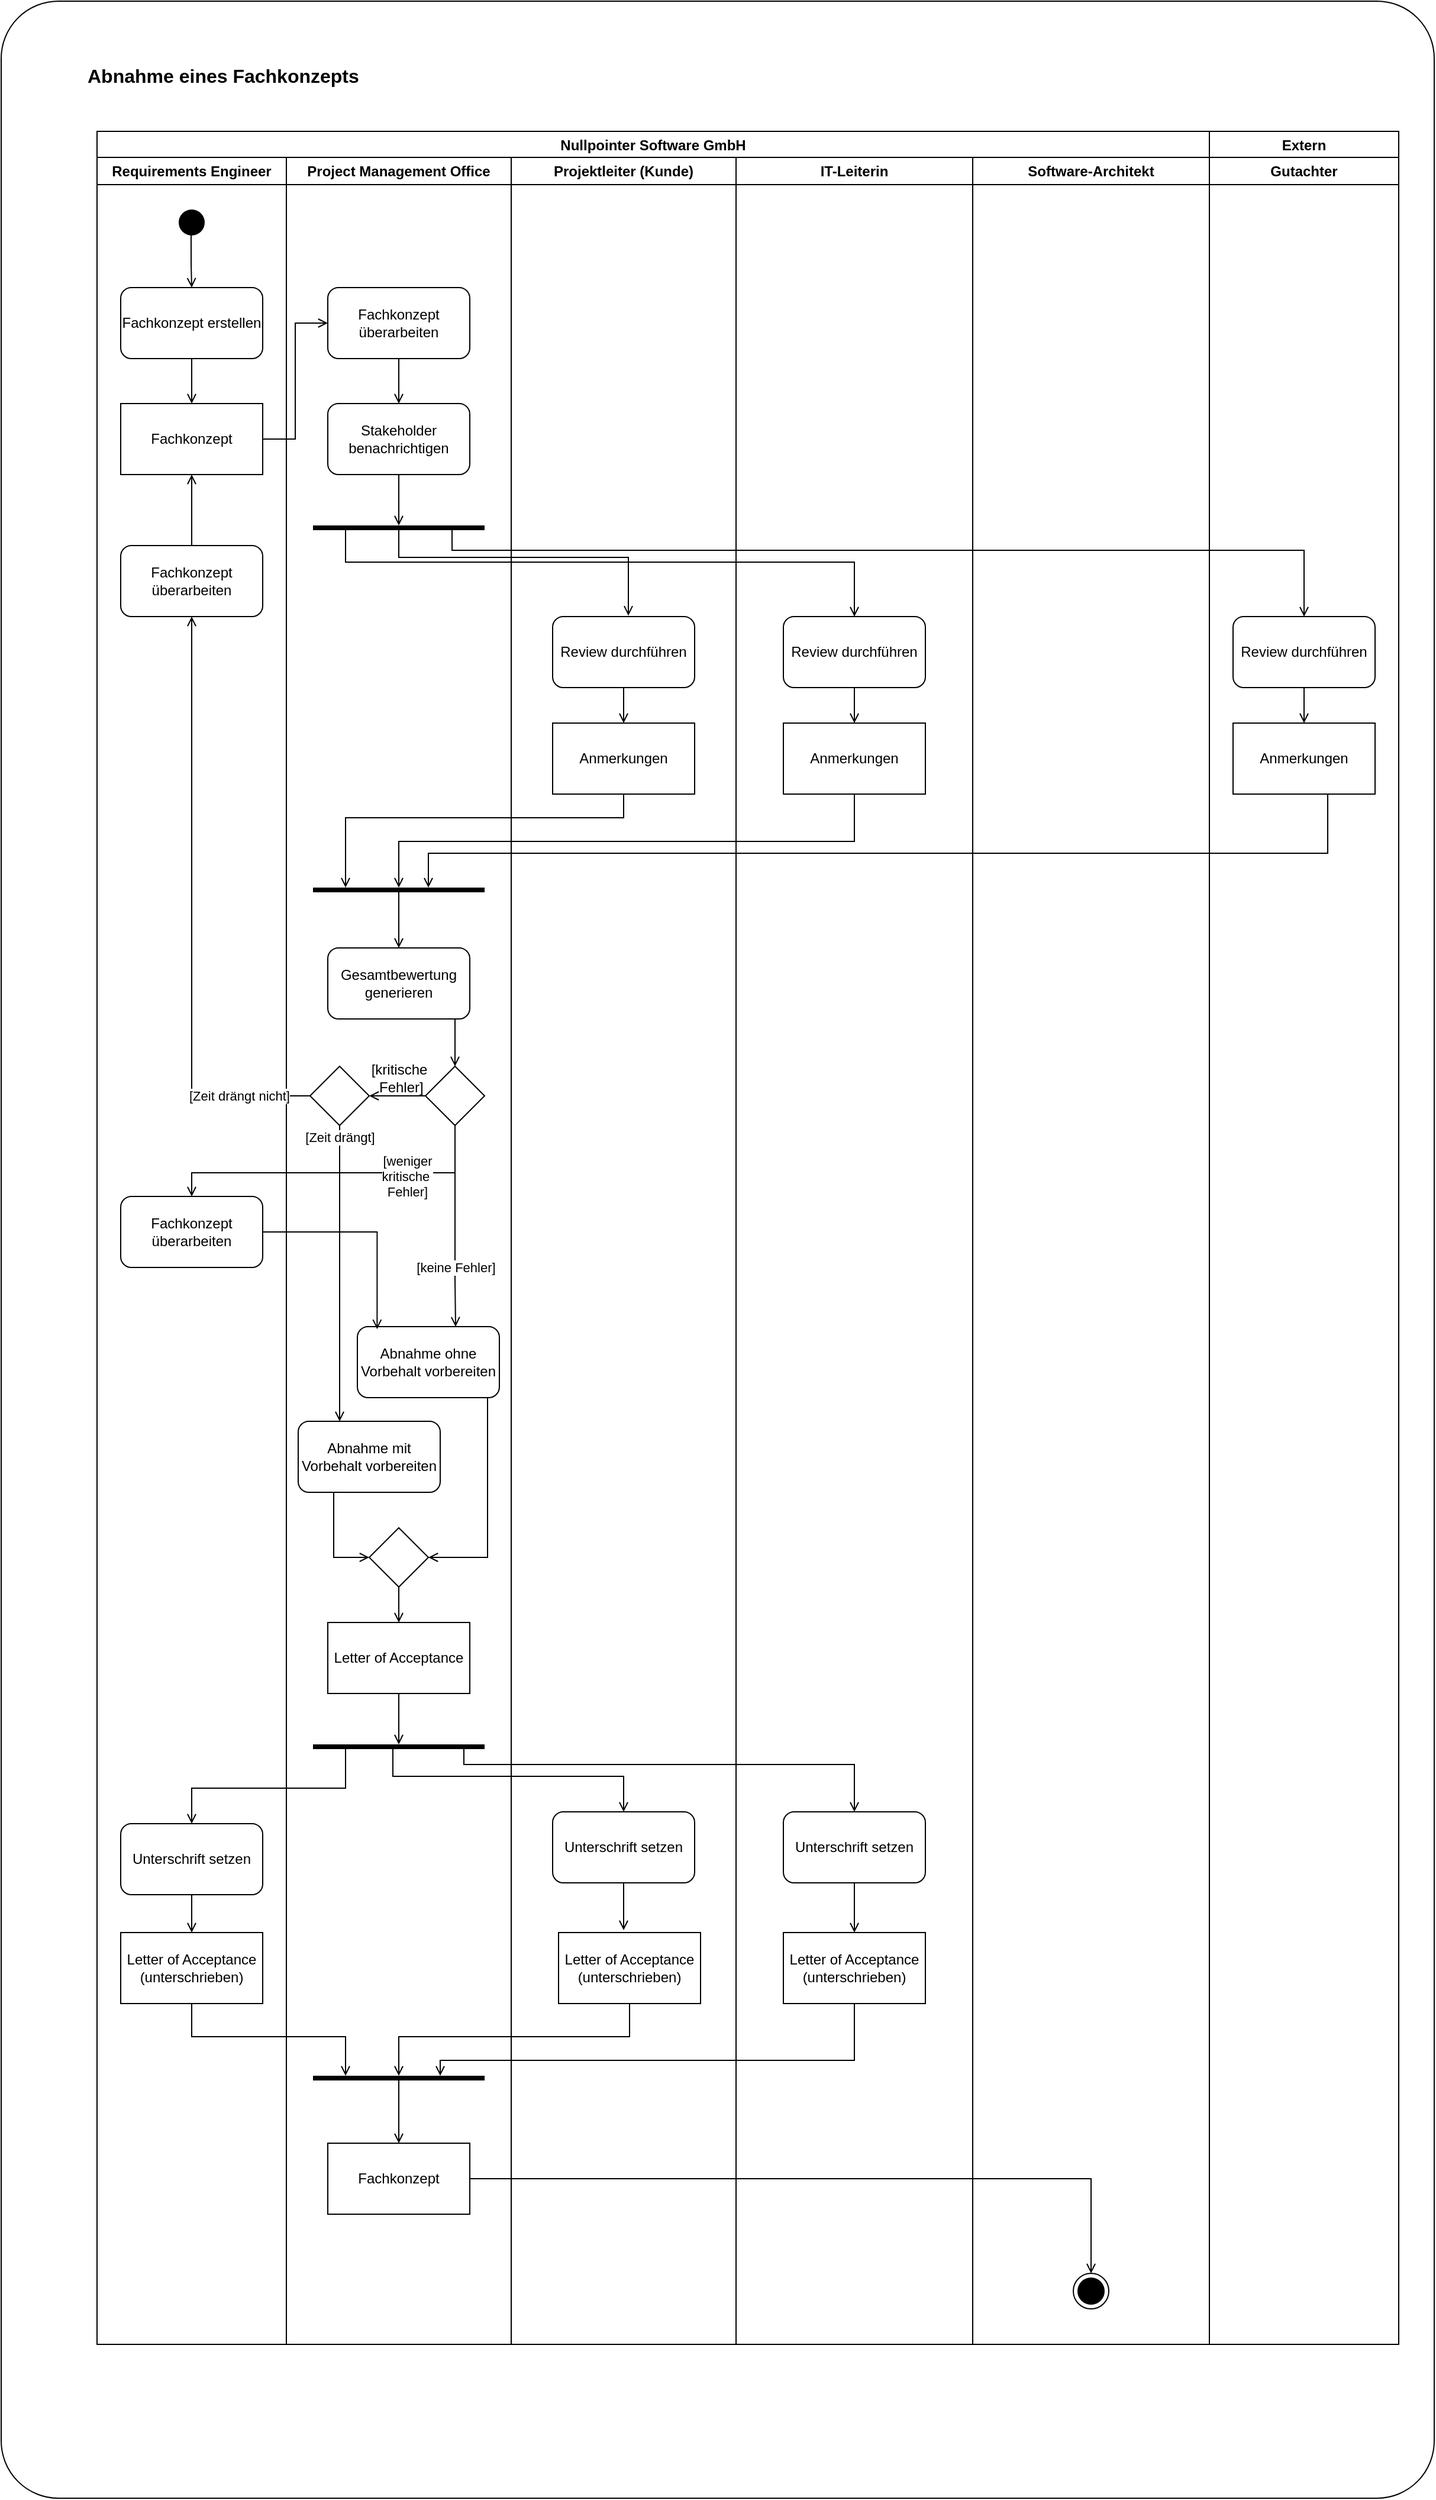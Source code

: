 <mxfile version="26.2.14">
  <diagram name="Page-1" id="e7e014a7-5840-1c2e-5031-d8a46d1fe8dd">
    <mxGraphModel dx="1426" dy="751" grid="1" gridSize="10" guides="1" tooltips="1" connect="1" arrows="1" fold="1" page="1" pageScale="1" pageWidth="1169" pageHeight="826" background="none" math="0" shadow="0">
      <root>
        <mxCell id="0" />
        <mxCell id="1" parent="0" />
        <mxCell id="7nI64X__2j-Hu28zdMV8-127" value="" style="rounded=1;whiteSpace=wrap;html=1;arcSize=4;" parent="1" vertex="1">
          <mxGeometry x="69" y="20" width="1211" height="2110" as="geometry" />
        </mxCell>
        <mxCell id="2" value="Nullpointer Software GmbH" style="swimlane;whiteSpace=wrap" parent="1" vertex="1">
          <mxGeometry x="150" y="130" width="940" height="1870" as="geometry" />
        </mxCell>
        <mxCell id="3" value="Requirements Engineer" style="swimlane;whiteSpace=wrap" parent="2" vertex="1">
          <mxGeometry y="22" width="160" height="1848" as="geometry" />
        </mxCell>
        <mxCell id="7nI64X__2j-Hu28zdMV8-50" value="" style="edgeStyle=orthogonalEdgeStyle;rounded=0;orthogonalLoop=1;jettySize=auto;html=1;exitX=0.483;exitY=0.733;exitDx=0;exitDy=0;exitPerimeter=0;endArrow=open;endFill=0;" parent="3" source="5" target="7nI64X__2j-Hu28zdMV8-49" edge="1">
          <mxGeometry relative="1" as="geometry" />
        </mxCell>
        <mxCell id="5" value="" style="ellipse;shape=startState;fillColor=#000000;strokeColor=none;" parent="3" vertex="1">
          <mxGeometry x="65" y="40" width="30" height="30" as="geometry" />
        </mxCell>
        <mxCell id="7nI64X__2j-Hu28zdMV8-99" style="edgeStyle=orthogonalEdgeStyle;rounded=0;orthogonalLoop=1;jettySize=auto;html=1;exitX=0.5;exitY=1;exitDx=0;exitDy=0;entryX=0.5;entryY=0;entryDx=0;entryDy=0;endArrow=open;endFill=0;" parent="3" source="7nI64X__2j-Hu28zdMV8-49" target="7nI64X__2j-Hu28zdMV8-51" edge="1">
          <mxGeometry relative="1" as="geometry" />
        </mxCell>
        <mxCell id="7nI64X__2j-Hu28zdMV8-49" value="Fachkonzept erstellen" style="rounded=1;whiteSpace=wrap;html=1;" parent="3" vertex="1">
          <mxGeometry x="20" y="110" width="120" height="60" as="geometry" />
        </mxCell>
        <mxCell id="7nI64X__2j-Hu28zdMV8-51" value="Fachkonzept" style="rounded=0;whiteSpace=wrap;html=1;" parent="3" vertex="1">
          <mxGeometry x="20" y="208" width="120" height="60" as="geometry" />
        </mxCell>
        <mxCell id="7nI64X__2j-Hu28zdMV8-116" style="edgeStyle=orthogonalEdgeStyle;rounded=0;orthogonalLoop=1;jettySize=auto;html=1;entryX=0.5;entryY=1;entryDx=0;entryDy=0;endArrow=open;endFill=0;" parent="3" source="7nI64X__2j-Hu28zdMV8-114" target="7nI64X__2j-Hu28zdMV8-51" edge="1">
          <mxGeometry relative="1" as="geometry" />
        </mxCell>
        <mxCell id="7nI64X__2j-Hu28zdMV8-114" value="Fachkonzept überarbeiten" style="rounded=1;whiteSpace=wrap;html=1;" parent="3" vertex="1">
          <mxGeometry x="20" y="328" width="120" height="60" as="geometry" />
        </mxCell>
        <mxCell id="7nI64X__2j-Hu28zdMV8-117" value="Fachkonzept überarbeiten" style="rounded=1;whiteSpace=wrap;html=1;" parent="3" vertex="1">
          <mxGeometry x="20" y="878" width="120" height="60" as="geometry" />
        </mxCell>
        <mxCell id="FuTrQBoRgf2_QPBbG5Mb-44" value="Letter of Acceptance (unterschrieben)" style="rounded=0;whiteSpace=wrap;html=1;" parent="3" vertex="1">
          <mxGeometry x="20" y="1500" width="120" height="60" as="geometry" />
        </mxCell>
        <mxCell id="4" value="Project Management Office" style="swimlane;whiteSpace=wrap" parent="2" vertex="1">
          <mxGeometry x="160" y="22" width="190" height="1848" as="geometry" />
        </mxCell>
        <mxCell id="7nI64X__2j-Hu28zdMV8-61" value="" style="edgeStyle=orthogonalEdgeStyle;rounded=0;orthogonalLoop=1;jettySize=auto;html=1;entryX=0.5;entryY=0;entryDx=0;entryDy=0;endArrow=open;endFill=0;" parent="4" source="7nI64X__2j-Hu28zdMV8-52" target="7nI64X__2j-Hu28zdMV8-62" edge="1">
          <mxGeometry relative="1" as="geometry">
            <mxPoint x="95" y="208" as="targetPoint" />
          </mxGeometry>
        </mxCell>
        <mxCell id="7nI64X__2j-Hu28zdMV8-52" value="Fachkonzept überarbeiten" style="rounded=1;whiteSpace=wrap;html=1;" parent="4" vertex="1">
          <mxGeometry x="35" y="110" width="120" height="60" as="geometry" />
        </mxCell>
        <mxCell id="7nI64X__2j-Hu28zdMV8-64" value="" style="edgeStyle=orthogonalEdgeStyle;rounded=0;orthogonalLoop=1;jettySize=auto;html=1;endArrow=open;endFill=0;" parent="4" source="7nI64X__2j-Hu28zdMV8-62" target="7nI64X__2j-Hu28zdMV8-63" edge="1">
          <mxGeometry relative="1" as="geometry" />
        </mxCell>
        <mxCell id="7nI64X__2j-Hu28zdMV8-62" value="Stakeholder benachrichtigen" style="rounded=1;whiteSpace=wrap;html=1;" parent="4" vertex="1">
          <mxGeometry x="35" y="208" width="120" height="60" as="geometry" />
        </mxCell>
        <mxCell id="7nI64X__2j-Hu28zdMV8-63" value="" style="line;strokeWidth=4;html=1;perimeter=backbonePerimeter;points=[];outlineConnect=0;" parent="4" vertex="1">
          <mxGeometry x="22.5" y="308" width="145" height="10" as="geometry" />
        </mxCell>
        <mxCell id="7nI64X__2j-Hu28zdMV8-105" style="edgeStyle=orthogonalEdgeStyle;rounded=0;orthogonalLoop=1;jettySize=auto;html=1;endArrow=open;endFill=0;" parent="4" source="7nI64X__2j-Hu28zdMV8-100" target="7nI64X__2j-Hu28zdMV8-104" edge="1">
          <mxGeometry relative="1" as="geometry" />
        </mxCell>
        <mxCell id="7nI64X__2j-Hu28zdMV8-100" value="" style="line;strokeWidth=4;html=1;perimeter=backbonePerimeter;points=[];outlineConnect=0;" parent="4" vertex="1">
          <mxGeometry x="22.5" y="608" width="145" height="22" as="geometry" />
        </mxCell>
        <mxCell id="7nI64X__2j-Hu28zdMV8-107" style="edgeStyle=orthogonalEdgeStyle;rounded=0;orthogonalLoop=1;jettySize=auto;html=1;entryX=0.5;entryY=0;entryDx=0;entryDy=0;endArrow=open;endFill=0;" parent="4" source="7nI64X__2j-Hu28zdMV8-104" target="7nI64X__2j-Hu28zdMV8-106" edge="1">
          <mxGeometry relative="1" as="geometry">
            <Array as="points">
              <mxPoint x="143" y="738" />
            </Array>
          </mxGeometry>
        </mxCell>
        <mxCell id="7nI64X__2j-Hu28zdMV8-104" value="Gesamtbewertung generieren" style="rounded=1;whiteSpace=wrap;html=1;" parent="4" vertex="1">
          <mxGeometry x="35" y="668" width="120" height="60" as="geometry" />
        </mxCell>
        <mxCell id="7nI64X__2j-Hu28zdMV8-122" style="edgeStyle=orthogonalEdgeStyle;rounded=0;orthogonalLoop=1;jettySize=auto;html=1;endArrow=open;endFill=0;" parent="4" source="7nI64X__2j-Hu28zdMV8-106" target="7nI64X__2j-Hu28zdMV8-121" edge="1">
          <mxGeometry relative="1" as="geometry">
            <Array as="points">
              <mxPoint x="143" y="948" />
              <mxPoint x="143" y="948" />
            </Array>
          </mxGeometry>
        </mxCell>
        <mxCell id="FuTrQBoRgf2_QPBbG5Mb-20" value="[keine Fehler]" style="edgeLabel;html=1;align=center;verticalAlign=middle;resizable=0;points=[];" parent="7nI64X__2j-Hu28zdMV8-122" vertex="1" connectable="0">
          <mxGeometry x="-0.224" relative="1" as="geometry">
            <mxPoint y="54" as="offset" />
          </mxGeometry>
        </mxCell>
        <mxCell id="7nI64X__2j-Hu28zdMV8-106" value="" style="rhombus;whiteSpace=wrap;html=1;" parent="4" vertex="1">
          <mxGeometry x="117.5" y="768" width="50" height="50" as="geometry" />
        </mxCell>
        <mxCell id="7nI64X__2j-Hu28zdMV8-119" value="[kritische&lt;div&gt;&amp;nbsp;Fehler]&lt;/div&gt;" style="text;html=1;align=center;verticalAlign=middle;resizable=0;points=[];autosize=1;strokeColor=none;fillColor=none;" parent="4" vertex="1">
          <mxGeometry x="60" y="758" width="70" height="40" as="geometry" />
        </mxCell>
        <mxCell id="7nI64X__2j-Hu28zdMV8-121" value="Abnahme ohne Vorbehalt vorbereiten" style="rounded=1;whiteSpace=wrap;html=1;" parent="4" vertex="1">
          <mxGeometry x="60" y="988" width="120" height="60" as="geometry" />
        </mxCell>
        <mxCell id="FuTrQBoRgf2_QPBbG5Mb-36" value="" style="line;strokeWidth=4;html=1;perimeter=backbonePerimeter;points=[];outlineConnect=0;" parent="4" vertex="1">
          <mxGeometry x="22.5" y="1338" width="145" height="10" as="geometry" />
        </mxCell>
        <mxCell id="FuTrQBoRgf2_QPBbG5Mb-55" style="edgeStyle=orthogonalEdgeStyle;rounded=0;orthogonalLoop=1;jettySize=auto;html=1;endArrow=open;endFill=0;" parent="4" source="FuTrQBoRgf2_QPBbG5Mb-50" target="FuTrQBoRgf2_QPBbG5Mb-54" edge="1">
          <mxGeometry relative="1" as="geometry" />
        </mxCell>
        <mxCell id="FuTrQBoRgf2_QPBbG5Mb-50" value="" style="line;strokeWidth=4;html=1;perimeter=backbonePerimeter;points=[];outlineConnect=0;" parent="4" vertex="1">
          <mxGeometry x="22.5" y="1618" width="145" height="10" as="geometry" />
        </mxCell>
        <mxCell id="FuTrQBoRgf2_QPBbG5Mb-54" value="Fachkonzept" style="rounded=0;whiteSpace=wrap;html=1;" parent="4" vertex="1">
          <mxGeometry x="35" y="1678" width="120" height="60" as="geometry" />
        </mxCell>
        <mxCell id="7nI64X__2j-Hu28zdMV8-53" value="Projektleiter (Kunde)" style="swimlane;whiteSpace=wrap;startSize=23;" parent="2" vertex="1">
          <mxGeometry x="350" y="22" width="190" height="1848" as="geometry" />
        </mxCell>
        <mxCell id="7nI64X__2j-Hu28zdMV8-96" style="edgeStyle=orthogonalEdgeStyle;rounded=0;orthogonalLoop=1;jettySize=auto;html=1;entryX=0.5;entryY=0;entryDx=0;entryDy=0;endArrow=open;endFill=0;" parent="7nI64X__2j-Hu28zdMV8-53" source="7nI64X__2j-Hu28zdMV8-84" target="7nI64X__2j-Hu28zdMV8-95" edge="1">
          <mxGeometry relative="1" as="geometry" />
        </mxCell>
        <mxCell id="7nI64X__2j-Hu28zdMV8-84" value="Review durchführen" style="rounded=1;whiteSpace=wrap;html=1;" parent="7nI64X__2j-Hu28zdMV8-53" vertex="1">
          <mxGeometry x="35" y="388" width="120" height="60" as="geometry" />
        </mxCell>
        <mxCell id="7nI64X__2j-Hu28zdMV8-95" value="Anmerkungen" style="rounded=0;whiteSpace=wrap;html=1;" parent="7nI64X__2j-Hu28zdMV8-53" vertex="1">
          <mxGeometry x="35" y="478" width="120" height="60" as="geometry" />
        </mxCell>
        <mxCell id="FuTrQBoRgf2_QPBbG5Mb-39" value="Unterschrift setzen" style="rounded=1;whiteSpace=wrap;html=1;" parent="7nI64X__2j-Hu28zdMV8-53" vertex="1">
          <mxGeometry x="35" y="1398" width="120" height="60" as="geometry" />
        </mxCell>
        <mxCell id="7nI64X__2j-Hu28zdMV8-55" value="IT-Leiterin" style="swimlane;whiteSpace=wrap;startSize=23;" parent="2" vertex="1">
          <mxGeometry x="540" y="22" width="200" height="1848" as="geometry" />
        </mxCell>
        <mxCell id="7nI64X__2j-Hu28zdMV8-97" style="edgeStyle=orthogonalEdgeStyle;rounded=0;orthogonalLoop=1;jettySize=auto;html=1;exitX=0.5;exitY=1;exitDx=0;exitDy=0;entryX=0.5;entryY=0;entryDx=0;entryDy=0;endArrow=open;endFill=0;" parent="7nI64X__2j-Hu28zdMV8-55" source="7nI64X__2j-Hu28zdMV8-65" target="7nI64X__2j-Hu28zdMV8-94" edge="1">
          <mxGeometry relative="1" as="geometry" />
        </mxCell>
        <mxCell id="7nI64X__2j-Hu28zdMV8-65" value="Review durchführen" style="rounded=1;whiteSpace=wrap;html=1;" parent="7nI64X__2j-Hu28zdMV8-55" vertex="1">
          <mxGeometry x="40" y="388" width="120" height="60" as="geometry" />
        </mxCell>
        <mxCell id="7nI64X__2j-Hu28zdMV8-94" value="Anmerkungen" style="rounded=0;whiteSpace=wrap;html=1;" parent="7nI64X__2j-Hu28zdMV8-55" vertex="1">
          <mxGeometry x="40" y="478" width="120" height="60" as="geometry" />
        </mxCell>
        <mxCell id="FuTrQBoRgf2_QPBbG5Mb-46" value="Letter of Acceptance (unterschrieben)" style="rounded=0;whiteSpace=wrap;html=1;" parent="7nI64X__2j-Hu28zdMV8-55" vertex="1">
          <mxGeometry x="40" y="1500" width="120" height="60" as="geometry" />
        </mxCell>
        <mxCell id="7nI64X__2j-Hu28zdMV8-57" style="edgeStyle=orthogonalEdgeStyle;rounded=0;orthogonalLoop=1;jettySize=auto;html=1;entryX=0;entryY=0.5;entryDx=0;entryDy=0;endArrow=open;endFill=0;" parent="2" source="7nI64X__2j-Hu28zdMV8-51" target="7nI64X__2j-Hu28zdMV8-52" edge="1">
          <mxGeometry relative="1" as="geometry" />
        </mxCell>
        <mxCell id="7nI64X__2j-Hu28zdMV8-90" value="" style="edgeStyle=orthogonalEdgeStyle;rounded=0;orthogonalLoop=1;jettySize=auto;html=1;endArrow=open;endFill=0;entryX=0.537;entryY=-0.013;entryDx=0;entryDy=0;entryPerimeter=0;" parent="2" source="7nI64X__2j-Hu28zdMV8-63" target="7nI64X__2j-Hu28zdMV8-84" edge="1">
          <mxGeometry relative="1" as="geometry">
            <mxPoint x="220" y="340" as="sourcePoint" />
            <mxPoint x="220" y="383" as="targetPoint" />
            <Array as="points">
              <mxPoint x="255" y="360" />
              <mxPoint x="449" y="360" />
              <mxPoint x="449" y="409" />
            </Array>
          </mxGeometry>
        </mxCell>
        <mxCell id="7nI64X__2j-Hu28zdMV8-92" value="" style="edgeStyle=orthogonalEdgeStyle;rounded=0;orthogonalLoop=1;jettySize=auto;html=1;endArrow=open;endFill=0;entryX=0.5;entryY=0;entryDx=0;entryDy=0;" parent="2" source="7nI64X__2j-Hu28zdMV8-63" target="7nI64X__2j-Hu28zdMV8-65" edge="1">
          <mxGeometry relative="1" as="geometry">
            <mxPoint x="210" y="340" as="sourcePoint" />
            <mxPoint x="404" y="413" as="targetPoint" />
            <Array as="points">
              <mxPoint x="210" y="364" />
              <mxPoint x="640" y="364" />
            </Array>
          </mxGeometry>
        </mxCell>
        <mxCell id="7nI64X__2j-Hu28zdMV8-101" style="edgeStyle=orthogonalEdgeStyle;rounded=0;orthogonalLoop=1;jettySize=auto;html=1;endArrow=open;endFill=0;" parent="2" source="7nI64X__2j-Hu28zdMV8-95" target="7nI64X__2j-Hu28zdMV8-100" edge="1">
          <mxGeometry relative="1" as="geometry">
            <Array as="points">
              <mxPoint x="445" y="580" />
              <mxPoint x="210" y="580" />
            </Array>
          </mxGeometry>
        </mxCell>
        <mxCell id="7nI64X__2j-Hu28zdMV8-102" style="edgeStyle=orthogonalEdgeStyle;rounded=0;orthogonalLoop=1;jettySize=auto;html=1;endArrow=open;endFill=0;" parent="2" source="7nI64X__2j-Hu28zdMV8-94" target="7nI64X__2j-Hu28zdMV8-100" edge="1">
          <mxGeometry relative="1" as="geometry">
            <Array as="points">
              <mxPoint x="640" y="600" />
              <mxPoint x="255" y="600" />
            </Array>
          </mxGeometry>
        </mxCell>
        <mxCell id="7nI64X__2j-Hu28zdMV8-115" style="edgeStyle=orthogonalEdgeStyle;rounded=0;orthogonalLoop=1;jettySize=auto;html=1;entryX=0.5;entryY=1;entryDx=0;entryDy=0;endArrow=open;endFill=0;" parent="2" source="FuTrQBoRgf2_QPBbG5Mb-14" target="7nI64X__2j-Hu28zdMV8-114" edge="1">
          <mxGeometry relative="1" as="geometry" />
        </mxCell>
        <mxCell id="FuTrQBoRgf2_QPBbG5Mb-60" value="[Zeit drängt nicht]" style="edgeLabel;html=1;align=center;verticalAlign=middle;resizable=0;points=[];" parent="7nI64X__2j-Hu28zdMV8-115" vertex="1" connectable="0">
          <mxGeometry x="-0.779" y="3" relative="1" as="geometry">
            <mxPoint x="-4" y="-3" as="offset" />
          </mxGeometry>
        </mxCell>
        <mxCell id="7nI64X__2j-Hu28zdMV8-118" style="edgeStyle=orthogonalEdgeStyle;rounded=0;orthogonalLoop=1;jettySize=auto;html=1;exitX=0.5;exitY=1;exitDx=0;exitDy=0;entryX=0.5;entryY=0;entryDx=0;entryDy=0;endArrow=open;endFill=0;" parent="2" source="7nI64X__2j-Hu28zdMV8-106" target="7nI64X__2j-Hu28zdMV8-117" edge="1">
          <mxGeometry relative="1" as="geometry">
            <Array as="points">
              <mxPoint x="303" y="880" />
              <mxPoint x="80" y="880" />
            </Array>
          </mxGeometry>
        </mxCell>
        <mxCell id="FuTrQBoRgf2_QPBbG5Mb-28" value="[weniger&lt;div&gt;kritische&amp;nbsp;&lt;div&gt;Fehler]&lt;/div&gt;&lt;/div&gt;" style="edgeLabel;html=1;align=center;verticalAlign=middle;resizable=0;points=[];" parent="7nI64X__2j-Hu28zdMV8-118" vertex="1" connectable="0">
          <mxGeometry x="-0.429" y="3" relative="1" as="geometry">
            <mxPoint as="offset" />
          </mxGeometry>
        </mxCell>
        <mxCell id="FuTrQBoRgf2_QPBbG5Mb-14" value="" style="rhombus;whiteSpace=wrap;html=1;" parent="2" vertex="1">
          <mxGeometry x="180" y="790" width="50" height="50" as="geometry" />
        </mxCell>
        <mxCell id="FuTrQBoRgf2_QPBbG5Mb-17" style="edgeStyle=orthogonalEdgeStyle;rounded=0;orthogonalLoop=1;jettySize=auto;html=1;entryX=1;entryY=0.5;entryDx=0;entryDy=0;endArrow=open;endFill=0;" parent="2" source="7nI64X__2j-Hu28zdMV8-106" target="FuTrQBoRgf2_QPBbG5Mb-14" edge="1">
          <mxGeometry relative="1" as="geometry" />
        </mxCell>
        <mxCell id="FuTrQBoRgf2_QPBbG5Mb-19" style="edgeStyle=orthogonalEdgeStyle;rounded=0;orthogonalLoop=1;jettySize=auto;html=1;entryX=0.139;entryY=0.036;entryDx=0;entryDy=0;entryPerimeter=0;endArrow=open;endFill=0;" parent="2" source="7nI64X__2j-Hu28zdMV8-117" target="7nI64X__2j-Hu28zdMV8-121" edge="1">
          <mxGeometry relative="1" as="geometry" />
        </mxCell>
        <mxCell id="FuTrQBoRgf2_QPBbG5Mb-42" style="edgeStyle=orthogonalEdgeStyle;rounded=0;orthogonalLoop=1;jettySize=auto;html=1;entryX=0.5;entryY=0;entryDx=0;entryDy=0;endArrow=open;endFill=0;" parent="2" source="FuTrQBoRgf2_QPBbG5Mb-36" target="FuTrQBoRgf2_QPBbG5Mb-39" edge="1">
          <mxGeometry relative="1" as="geometry">
            <Array as="points">
              <mxPoint x="250" y="1390" />
              <mxPoint x="445" y="1390" />
            </Array>
          </mxGeometry>
        </mxCell>
        <mxCell id="FuTrQBoRgf2_QPBbG5Mb-51" style="edgeStyle=orthogonalEdgeStyle;rounded=0;orthogonalLoop=1;jettySize=auto;html=1;endArrow=open;endFill=0;" parent="2" source="FuTrQBoRgf2_QPBbG5Mb-44" target="FuTrQBoRgf2_QPBbG5Mb-50" edge="1">
          <mxGeometry relative="1" as="geometry">
            <Array as="points">
              <mxPoint x="80" y="1610" />
              <mxPoint x="210" y="1610" />
            </Array>
          </mxGeometry>
        </mxCell>
        <mxCell id="FuTrQBoRgf2_QPBbG5Mb-53" style="edgeStyle=orthogonalEdgeStyle;rounded=0;orthogonalLoop=1;jettySize=auto;html=1;endArrow=open;endFill=0;" parent="2" source="FuTrQBoRgf2_QPBbG5Mb-46" target="FuTrQBoRgf2_QPBbG5Mb-50" edge="1">
          <mxGeometry relative="1" as="geometry">
            <Array as="points">
              <mxPoint x="640" y="1630" />
              <mxPoint x="290" y="1630" />
            </Array>
          </mxGeometry>
        </mxCell>
        <mxCell id="7nI64X__2j-Hu28zdMV8-67" value="Extern" style="swimlane;whiteSpace=wrap" parent="1" vertex="1">
          <mxGeometry x="1090" y="130" width="160" height="1870" as="geometry" />
        </mxCell>
        <mxCell id="7nI64X__2j-Hu28zdMV8-68" value="Gutachter" style="swimlane;whiteSpace=wrap;startSize=23;" parent="7nI64X__2j-Hu28zdMV8-67" vertex="1">
          <mxGeometry y="22" width="160" height="1848" as="geometry" />
        </mxCell>
        <mxCell id="7nI64X__2j-Hu28zdMV8-98" style="edgeStyle=orthogonalEdgeStyle;rounded=0;orthogonalLoop=1;jettySize=auto;html=1;exitX=0.5;exitY=1;exitDx=0;exitDy=0;endArrow=open;endFill=0;" parent="7nI64X__2j-Hu28zdMV8-68" source="7nI64X__2j-Hu28zdMV8-83" target="7nI64X__2j-Hu28zdMV8-93" edge="1">
          <mxGeometry relative="1" as="geometry" />
        </mxCell>
        <mxCell id="7nI64X__2j-Hu28zdMV8-83" value="Review durchführen" style="rounded=1;whiteSpace=wrap;html=1;" parent="7nI64X__2j-Hu28zdMV8-68" vertex="1">
          <mxGeometry x="20" y="388" width="120" height="60" as="geometry" />
        </mxCell>
        <mxCell id="7nI64X__2j-Hu28zdMV8-93" value="Anmerkungen" style="rounded=0;whiteSpace=wrap;html=1;" parent="7nI64X__2j-Hu28zdMV8-68" vertex="1">
          <mxGeometry x="20" y="478" width="120" height="60" as="geometry" />
        </mxCell>
        <mxCell id="7nI64X__2j-Hu28zdMV8-91" value="" style="edgeStyle=orthogonalEdgeStyle;rounded=0;orthogonalLoop=1;jettySize=auto;html=1;endArrow=open;endFill=0;" parent="1" source="7nI64X__2j-Hu28zdMV8-63" target="7nI64X__2j-Hu28zdMV8-83" edge="1">
          <mxGeometry relative="1" as="geometry">
            <mxPoint x="450" y="470" as="sourcePoint" />
            <mxPoint x="644" y="533" as="targetPoint" />
            <Array as="points">
              <mxPoint x="450" y="484" />
              <mxPoint x="1170" y="484" />
            </Array>
          </mxGeometry>
        </mxCell>
        <mxCell id="7nI64X__2j-Hu28zdMV8-103" style="edgeStyle=orthogonalEdgeStyle;rounded=0;orthogonalLoop=1;jettySize=auto;html=1;exitX=0.5;exitY=1;exitDx=0;exitDy=0;endArrow=open;endFill=0;" parent="1" source="7nI64X__2j-Hu28zdMV8-93" target="7nI64X__2j-Hu28zdMV8-100" edge="1">
          <mxGeometry relative="1" as="geometry">
            <mxPoint x="480" y="750" as="targetPoint" />
            <Array as="points">
              <mxPoint x="1190" y="740" />
              <mxPoint x="430" y="740" />
            </Array>
          </mxGeometry>
        </mxCell>
        <mxCell id="7nI64X__2j-Hu28zdMV8-126" value="&lt;h1 style=&quot;margin-top: 0px;&quot;&gt;&lt;font style=&quot;font-size: 16px;&quot;&gt;Abnahme eines Fachkonzepts&lt;/font&gt;&lt;/h1&gt;" style="text;html=1;whiteSpace=wrap;overflow=hidden;rounded=0;" parent="1" vertex="1">
          <mxGeometry x="140" y="60" width="240" height="40" as="geometry" />
        </mxCell>
        <mxCell id="FuTrQBoRgf2_QPBbG5Mb-5" value="Software-Architekt" style="swimlane;whiteSpace=wrap;startSize=23;" parent="1" vertex="1">
          <mxGeometry x="890" y="152" width="200" height="1848" as="geometry" />
        </mxCell>
        <mxCell id="FuTrQBoRgf2_QPBbG5Mb-30" style="edgeStyle=orthogonalEdgeStyle;rounded=0;orthogonalLoop=1;jettySize=auto;html=1;endArrow=open;endFill=0;" parent="1" source="FuTrQBoRgf2_QPBbG5Mb-21" target="FuTrQBoRgf2_QPBbG5Mb-29" edge="1">
          <mxGeometry relative="1" as="geometry">
            <Array as="points">
              <mxPoint x="350" y="1335" />
            </Array>
          </mxGeometry>
        </mxCell>
        <mxCell id="FuTrQBoRgf2_QPBbG5Mb-21" value="Abnahme mit Vorbehalt vorbereiten" style="rounded=1;whiteSpace=wrap;html=1;" parent="1" vertex="1">
          <mxGeometry x="320" y="1220" width="120" height="60" as="geometry" />
        </mxCell>
        <mxCell id="FuTrQBoRgf2_QPBbG5Mb-22" style="edgeStyle=orthogonalEdgeStyle;rounded=0;orthogonalLoop=1;jettySize=auto;html=1;endArrow=open;endFill=0;" parent="1" source="FuTrQBoRgf2_QPBbG5Mb-14" target="FuTrQBoRgf2_QPBbG5Mb-21" edge="1">
          <mxGeometry relative="1" as="geometry">
            <Array as="points">
              <mxPoint x="355" y="1160" />
              <mxPoint x="355" y="1160" />
            </Array>
          </mxGeometry>
        </mxCell>
        <mxCell id="FuTrQBoRgf2_QPBbG5Mb-23" value="&lt;span style=&quot;color: rgba(0, 0, 0, 0); font-family: monospace; font-size: 0px; text-align: start; background-color: rgb(236, 236, 236);&quot;&gt;%3CmxGraphModel%3E%3Croot%3E%3CmxCell%20id%3D%220%22%2F%3E%3CmxCell%20id%3D%221%22%20parent%3D%220%22%2F%3E%3CmxCell%20id%3D%222%22%20value%3D%22Abnahme%20ohne%20Vorbehalt%20vorbereiten%22%20style%3D%22rounded%3D1%3BwhiteSpace%3Dwrap%3Bhtml%3D1%3B%22%20vertex%3D%221%22%20parent%3D%221%22%3E%3CmxGeometry%20x%3D%22370%22%20y%3D%221140%22%20width%3D%22120%22%20height%3D%2260%22%20as%3D%22geometry%22%2F%3E%3C%2FmxCell%3E%3C%2Froot%3E%3C%2FmxGraphModel%3E&lt;/span&gt;" style="edgeLabel;html=1;align=center;verticalAlign=middle;resizable=0;points=[];" parent="FuTrQBoRgf2_QPBbG5Mb-22" vertex="1" connectable="0">
          <mxGeometry x="-0.864" y="-1" relative="1" as="geometry">
            <mxPoint as="offset" />
          </mxGeometry>
        </mxCell>
        <mxCell id="FuTrQBoRgf2_QPBbG5Mb-24" value="&lt;span style=&quot;color: rgba(0, 0, 0, 0); font-family: monospace; font-size: 0px; text-align: start; background-color: rgb(236, 236, 236);&quot;&gt;%3CmxGraphModel%3E%3Croot%3E%3CmxCell%20id%3D%220%22%2F%3E%3CmxCell%20id%3D%221%22%20parent%3D%220%22%2F%3E%3CmxCell%20id%3D%222%22%20value%3D%22Abnahme%20ohne%20Vorbehalt%20vorbereiten%22%20style%3D%22rounded%3D1%3BwhiteSpace%3Dwrap%3Bhtml%3D1%3B%22%20vertex%3D%221%22%20parent%3D%221%22%3E%3CmxGeometry%20x%3D%22370%22%20y%3D%221140%22%20width%3D%22120%22%20height%3D%2260%22%20as%3D%22geometry%22%2F%3E%3C%2FmxCell%3E%3C%2Froot%3E%3C%2FmxGraphModel%3E&lt;/span&gt;" style="edgeLabel;html=1;align=center;verticalAlign=middle;resizable=0;points=[];" parent="FuTrQBoRgf2_QPBbG5Mb-22" vertex="1" connectable="0">
          <mxGeometry x="-0.859" y="-1" relative="1" as="geometry">
            <mxPoint as="offset" />
          </mxGeometry>
        </mxCell>
        <mxCell id="FuTrQBoRgf2_QPBbG5Mb-25" value="&lt;span style=&quot;color: rgba(0, 0, 0, 0); font-family: monospace; font-size: 0px; text-align: start; background-color: rgb(236, 236, 236);&quot;&gt;%3CmxGraphModel%3E%3Croot%3E%3CmxCell%20id%3D%220%22%2F%3E%3CmxCell%20id%3D%221%22%20parent%3D%220%22%2F%3E%3CmxCell%20id%3D%222%22%20value%3D%22Abnahme%20ohne%20Vorbehalt%20vorbereiten%22%20style%3D%22rounded%3D1%3BwhiteSpace%3Dwrap%3Bhtml%3D1%3B%22%20vertex%3D%221%22%20parent%3D%221%22%3E%3CmxGeometry%20x%3D%22370%22%20y%3D%221140%22%20width%3D%22120%22%20height%3D%2260%22%20as%3D%22gedfdfds&lt;/span&gt;" style="edgeLabel;html=1;align=center;verticalAlign=middle;resizable=0;points=[];" parent="FuTrQBoRgf2_QPBbG5Mb-22" vertex="1" connectable="0">
          <mxGeometry x="-0.859" y="-1" relative="1" as="geometry">
            <mxPoint as="offset" />
          </mxGeometry>
        </mxCell>
        <mxCell id="FuTrQBoRgf2_QPBbG5Mb-26" value="&lt;span style=&quot;color: rgba(0, 0, 0, 0); font-family: monospace; font-size: 0px; text-align: start; background-color: rgb(236, 236, 236);&quot;&gt;%3CmxGraphModel%3E%3Croot%3E%3CmxCell%20id%3D%220%22%2F%3E%3CmxCell%20id%3D%221%22%20parent%3D%220%22%2F%3E%3CmxCell%20id%3D%222%22%20value%3D%22Abnahme%20ohne%20Vorbehalt%20vorbereiten%22%20style%3D%22rounded%3D1%3BwhiteSpace%3Dwrap%3Bhtml%3D1%3B%22%20vertex%3D%221%22%20parent%3D%221%22%3E%3CmxGeometry%20x%3D%22370%22%20y%3D%221140%22%20width%3D%22120%22%20height%3D%2260%22%20as%3D%22geometry%22%2F%3E%3C%2FmxCell%3E%3C%2Froot%3E%3C%2FmxGraphModel%3E&lt;/span&gt;" style="edgeLabel;html=1;align=center;verticalAlign=middle;resizable=0;points=[];" parent="FuTrQBoRgf2_QPBbG5Mb-22" vertex="1" connectable="0">
          <mxGeometry x="0.278" y="1" relative="1" as="geometry">
            <mxPoint as="offset" />
          </mxGeometry>
        </mxCell>
        <mxCell id="FuTrQBoRgf2_QPBbG5Mb-27" value="[Zeit drängt]" style="edgeLabel;html=1;align=center;verticalAlign=middle;resizable=0;points=[];" parent="FuTrQBoRgf2_QPBbG5Mb-22" vertex="1" connectable="0">
          <mxGeometry x="0.3" relative="1" as="geometry">
            <mxPoint y="-153" as="offset" />
          </mxGeometry>
        </mxCell>
        <mxCell id="FuTrQBoRgf2_QPBbG5Mb-34" style="edgeStyle=orthogonalEdgeStyle;rounded=0;orthogonalLoop=1;jettySize=auto;html=1;entryX=0.5;entryY=0;entryDx=0;entryDy=0;endArrow=open;endFill=0;" parent="1" source="FuTrQBoRgf2_QPBbG5Mb-29" target="FuTrQBoRgf2_QPBbG5Mb-33" edge="1">
          <mxGeometry relative="1" as="geometry" />
        </mxCell>
        <mxCell id="FuTrQBoRgf2_QPBbG5Mb-29" value="" style="rhombus;whiteSpace=wrap;html=1;" parent="1" vertex="1">
          <mxGeometry x="380" y="1310" width="50" height="50" as="geometry" />
        </mxCell>
        <mxCell id="FuTrQBoRgf2_QPBbG5Mb-32" style="edgeStyle=orthogonalEdgeStyle;rounded=0;orthogonalLoop=1;jettySize=auto;html=1;entryX=1;entryY=0.5;entryDx=0;entryDy=0;endArrow=open;endFill=0;" parent="1" source="7nI64X__2j-Hu28zdMV8-121" target="FuTrQBoRgf2_QPBbG5Mb-29" edge="1">
          <mxGeometry relative="1" as="geometry">
            <Array as="points">
              <mxPoint x="480" y="1335" />
            </Array>
          </mxGeometry>
        </mxCell>
        <mxCell id="FuTrQBoRgf2_QPBbG5Mb-37" style="edgeStyle=orthogonalEdgeStyle;rounded=0;orthogonalLoop=1;jettySize=auto;html=1;endArrow=open;endFill=0;" parent="1" source="FuTrQBoRgf2_QPBbG5Mb-33" target="FuTrQBoRgf2_QPBbG5Mb-36" edge="1">
          <mxGeometry relative="1" as="geometry" />
        </mxCell>
        <mxCell id="FuTrQBoRgf2_QPBbG5Mb-33" value="Letter of Acceptance" style="rounded=0;whiteSpace=wrap;html=1;" parent="1" vertex="1">
          <mxGeometry x="345" y="1390" width="120" height="60" as="geometry" />
        </mxCell>
        <mxCell id="FuTrQBoRgf2_QPBbG5Mb-47" style="edgeStyle=orthogonalEdgeStyle;rounded=0;orthogonalLoop=1;jettySize=auto;html=1;entryX=0.5;entryY=0;entryDx=0;entryDy=0;endArrow=open;endFill=0;" parent="1" source="FuTrQBoRgf2_QPBbG5Mb-38" target="FuTrQBoRgf2_QPBbG5Mb-44" edge="1">
          <mxGeometry relative="1" as="geometry" />
        </mxCell>
        <mxCell id="FuTrQBoRgf2_QPBbG5Mb-38" value="Unterschrift setzen" style="rounded=1;whiteSpace=wrap;html=1;" parent="1" vertex="1">
          <mxGeometry x="170" y="1560" width="120" height="60" as="geometry" />
        </mxCell>
        <mxCell id="FuTrQBoRgf2_QPBbG5Mb-49" style="edgeStyle=orthogonalEdgeStyle;rounded=0;orthogonalLoop=1;jettySize=auto;html=1;endArrow=open;endFill=0;" parent="1" source="FuTrQBoRgf2_QPBbG5Mb-40" target="FuTrQBoRgf2_QPBbG5Mb-46" edge="1">
          <mxGeometry relative="1" as="geometry" />
        </mxCell>
        <mxCell id="FuTrQBoRgf2_QPBbG5Mb-40" value="Unterschrift setzen" style="rounded=1;whiteSpace=wrap;html=1;" parent="1" vertex="1">
          <mxGeometry x="730" y="1550" width="120" height="60" as="geometry" />
        </mxCell>
        <mxCell id="FuTrQBoRgf2_QPBbG5Mb-41" style="edgeStyle=orthogonalEdgeStyle;rounded=0;orthogonalLoop=1;jettySize=auto;html=1;endArrow=open;endFill=0;" parent="1" source="FuTrQBoRgf2_QPBbG5Mb-36" target="FuTrQBoRgf2_QPBbG5Mb-38" edge="1">
          <mxGeometry relative="1" as="geometry">
            <Array as="points">
              <mxPoint x="360" y="1530" />
              <mxPoint x="230" y="1530" />
            </Array>
          </mxGeometry>
        </mxCell>
        <mxCell id="FuTrQBoRgf2_QPBbG5Mb-43" style="edgeStyle=orthogonalEdgeStyle;rounded=0;orthogonalLoop=1;jettySize=auto;html=1;endArrow=open;endFill=0;" parent="1" source="FuTrQBoRgf2_QPBbG5Mb-36" target="FuTrQBoRgf2_QPBbG5Mb-40" edge="1">
          <mxGeometry relative="1" as="geometry">
            <Array as="points">
              <mxPoint x="460" y="1510" />
              <mxPoint x="790" y="1510" />
            </Array>
          </mxGeometry>
        </mxCell>
        <mxCell id="FuTrQBoRgf2_QPBbG5Mb-52" style="edgeStyle=orthogonalEdgeStyle;rounded=0;orthogonalLoop=1;jettySize=auto;html=1;endArrow=open;endFill=0;" parent="1" source="FuTrQBoRgf2_QPBbG5Mb-45" target="FuTrQBoRgf2_QPBbG5Mb-50" edge="1">
          <mxGeometry relative="1" as="geometry">
            <Array as="points">
              <mxPoint x="600" y="1740" />
              <mxPoint x="405" y="1740" />
            </Array>
          </mxGeometry>
        </mxCell>
        <mxCell id="FuTrQBoRgf2_QPBbG5Mb-45" value="Letter of Acceptance (unterschrieben)" style="rounded=0;whiteSpace=wrap;html=1;" parent="1" vertex="1">
          <mxGeometry x="540" y="1652" width="120" height="60" as="geometry" />
        </mxCell>
        <mxCell id="FuTrQBoRgf2_QPBbG5Mb-48" style="edgeStyle=orthogonalEdgeStyle;rounded=0;orthogonalLoop=1;jettySize=auto;html=1;endArrow=open;endFill=0;" parent="1" source="FuTrQBoRgf2_QPBbG5Mb-39" edge="1">
          <mxGeometry relative="1" as="geometry">
            <mxPoint x="595" y="1650" as="targetPoint" />
          </mxGeometry>
        </mxCell>
        <mxCell id="FuTrQBoRgf2_QPBbG5Mb-57" value="" style="ellipse;html=1;shape=endState;fillColor=#000000;strokeColor=default;" parent="1" vertex="1">
          <mxGeometry x="975" y="1940" width="30" height="30" as="geometry" />
        </mxCell>
        <mxCell id="FuTrQBoRgf2_QPBbG5Mb-59" style="edgeStyle=orthogonalEdgeStyle;rounded=0;orthogonalLoop=1;jettySize=auto;html=1;entryX=0.5;entryY=0;entryDx=0;entryDy=0;endArrow=open;endFill=0;" parent="1" source="FuTrQBoRgf2_QPBbG5Mb-54" target="FuTrQBoRgf2_QPBbG5Mb-57" edge="1">
          <mxGeometry relative="1" as="geometry" />
        </mxCell>
      </root>
    </mxGraphModel>
  </diagram>
</mxfile>
